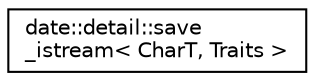 digraph "Graphical Class Hierarchy"
{
 // LATEX_PDF_SIZE
  edge [fontname="Helvetica",fontsize="10",labelfontname="Helvetica",labelfontsize="10"];
  node [fontname="Helvetica",fontsize="10",shape=record];
  rankdir="LR";
  Node0 [label="date::detail::save\l_istream\< CharT, Traits \>",height=0.2,width=0.4,color="black", fillcolor="white", style="filled",URL="$classdate_1_1detail_1_1save__istream.html",tooltip=" "];
}
